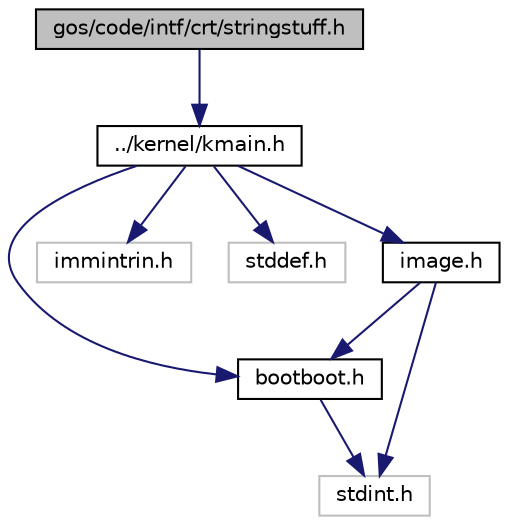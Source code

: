 digraph "gos/code/intf/crt/stringstuff.h"
{
 // INTERACTIVE_SVG=YES
 // LATEX_PDF_SIZE
  edge [fontname="Helvetica",fontsize="10",labelfontname="Helvetica",labelfontsize="10"];
  node [fontname="Helvetica",fontsize="10",shape=record];
  Node1 [label="gos/code/intf/crt/stringstuff.h",height=0.2,width=0.4,color="black", fillcolor="grey75", style="filled", fontcolor="black",tooltip="Everything to do with strings."];
  Node1 -> Node2 [color="midnightblue",fontsize="10",style="solid",fontname="Helvetica"];
  Node2 [label="../kernel/kmain.h",height=0.2,width=0.4,color="black", fillcolor="white", style="filled",URL="$kmain_8h.html",tooltip="File for what we include in the kmain.c file."];
  Node2 -> Node3 [color="midnightblue",fontsize="10",style="solid",fontname="Helvetica"];
  Node3 [label="bootboot.h",height=0.2,width=0.4,color="black", fillcolor="white", style="filled",URL="$bootboot_8h_source.html",tooltip=" "];
  Node3 -> Node4 [color="midnightblue",fontsize="10",style="solid",fontname="Helvetica"];
  Node4 [label="stdint.h",height=0.2,width=0.4,color="grey75", fillcolor="white", style="filled",tooltip=" "];
  Node2 -> Node5 [color="midnightblue",fontsize="10",style="solid",fontname="Helvetica"];
  Node5 [label="immintrin.h",height=0.2,width=0.4,color="grey75", fillcolor="white", style="filled",tooltip=" "];
  Node2 -> Node6 [color="midnightblue",fontsize="10",style="solid",fontname="Helvetica"];
  Node6 [label="stddef.h",height=0.2,width=0.4,color="grey75", fillcolor="white", style="filled",tooltip=" "];
  Node2 -> Node7 [color="midnightblue",fontsize="10",style="solid",fontname="Helvetica"];
  Node7 [label="image.h",height=0.2,width=0.4,color="black", fillcolor="white", style="filled",URL="$image_8h.html",tooltip="Draws images and stuff."];
  Node7 -> Node4 [color="midnightblue",fontsize="10",style="solid",fontname="Helvetica"];
  Node7 -> Node3 [color="midnightblue",fontsize="10",style="solid",fontname="Helvetica"];
}
